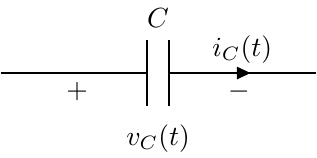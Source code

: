 \documentclass{standalone}
\usepackage{circuitikz}

\begin{document}

\begin{circuitikz}[american voltages]

\draw (0,0) to[C, l=$C$, i=$i_C(t)$, v=$v_C(t)$] (4,0);

\end{circuitikz}

\end{document}